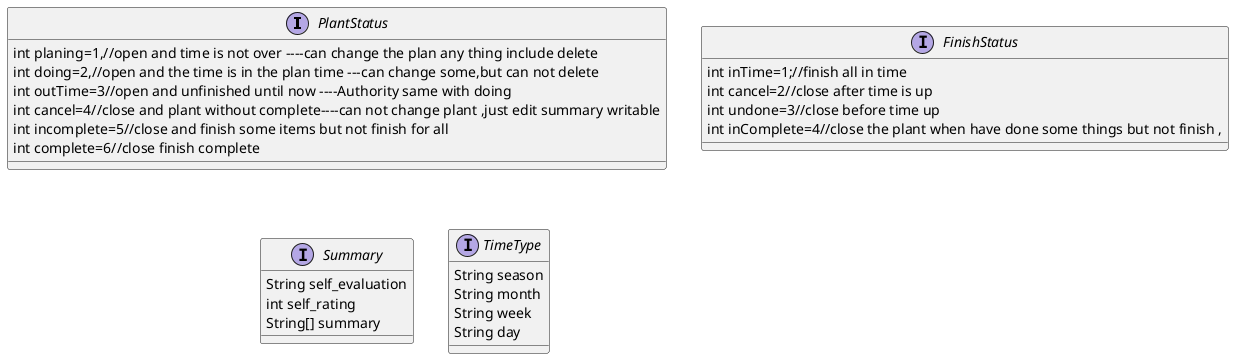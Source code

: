 @startuml
interface PlantStatus{
int planing=1,//open and time is not over ----can change the plan any thing include delete
int doing=2,//open and the time is in the plan time ---can change some,but can not delete
int outTime=3//open and unfinished until now ----Authority same with doing
int cancel=4//close and plant without complete----can not change plant ,just edit summary writable
int incomplete=5//close and finish some items but not finish for all
int complete=6//close finish complete
}
interface FinishStatus{
int inTime=1;//finish all in time
int cancel=2//close after time is up
int undone=3//close before time up
int inComplete=4//close the plant when have done some things but not finish ,
}
interface Summary{
String self_evaluation
int self_rating
String[] summary
}
interface TimeType{
     String season
     String month
     String week
     String day
 }

@enduml